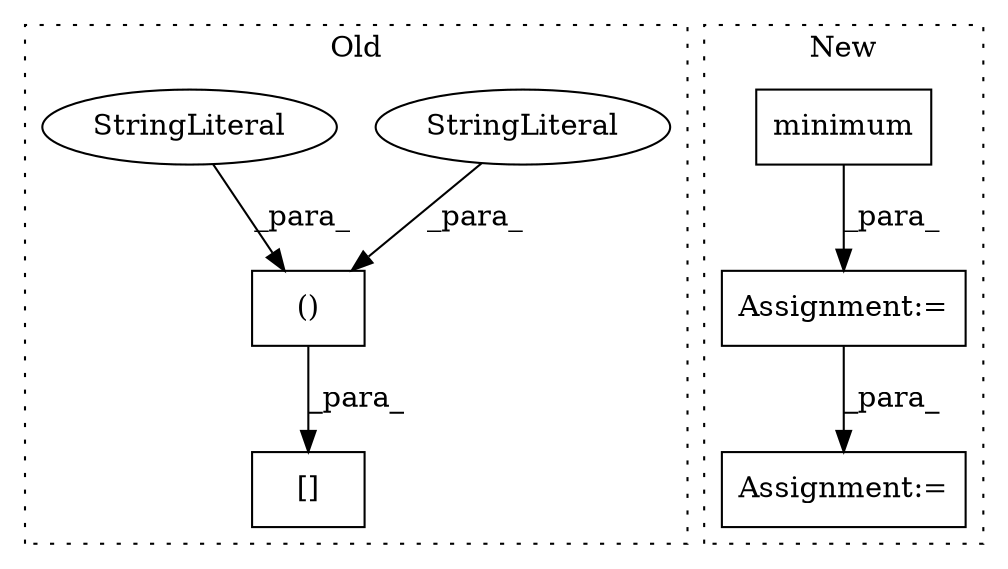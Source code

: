 digraph G {
subgraph cluster0 {
1 [label="()" a="106" s="3489" l="101" shape="box"];
4 [label="StringLiteral" a="45" s="3574" l="16" shape="ellipse"];
5 [label="[]" a="2" s="3471,3590" l="18,2" shape="box"];
6 [label="StringLiteral" a="45" s="3518" l="43" shape="ellipse"];
label = "Old";
style="dotted";
}
subgraph cluster1 {
2 [label="minimum" a="32" s="3510,3553" l="8,1" shape="box"];
3 [label="Assignment:=" a="7" s="3498" l="1" shape="box"];
7 [label="Assignment:=" a="7" s="3653" l="1" shape="box"];
label = "New";
style="dotted";
}
1 -> 5 [label="_para_"];
2 -> 3 [label="_para_"];
3 -> 7 [label="_para_"];
4 -> 1 [label="_para_"];
6 -> 1 [label="_para_"];
}